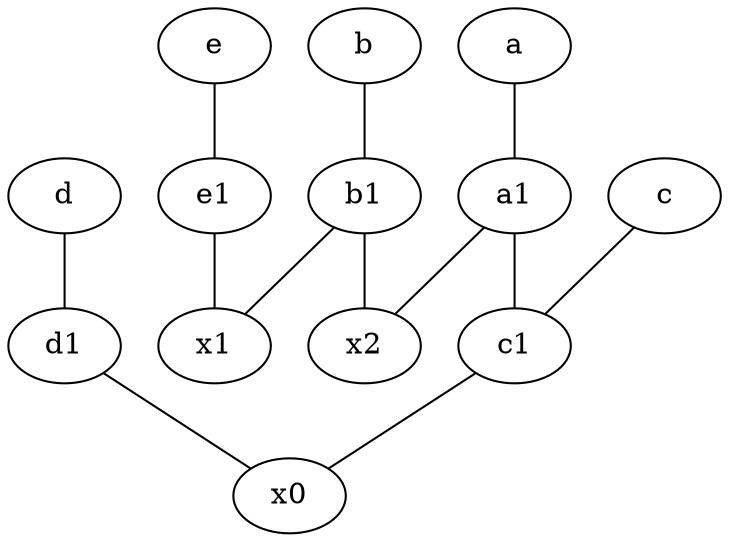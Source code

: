 graph {
	node [labelfontsize=50]
	c1 [labelfontsize=50 pos="4.5,3!"]
	x0 [labelfontsize=50]
	b1 [labelfontsize=50 pos="9,4!"]
	a1 [labelfontsize=50 pos="8,3!"]
	e1 [labelfontsize=50 pos="7,7!"]
	a [labelfontsize=50 pos="8,2!"]
	x1 [labelfontsize=50]
	x2 [labelfontsize=50]
	d1 [labelfontsize=50 pos="3,5!"]
	b1 -- x2
	d -- d1
	e1 -- x1
	b1 -- x1
	c1 -- x0
	d1 -- x0
	c -- c1
	a1 -- x2
	e -- e1
	b -- b1
	a -- a1
	a1 -- c1
}
